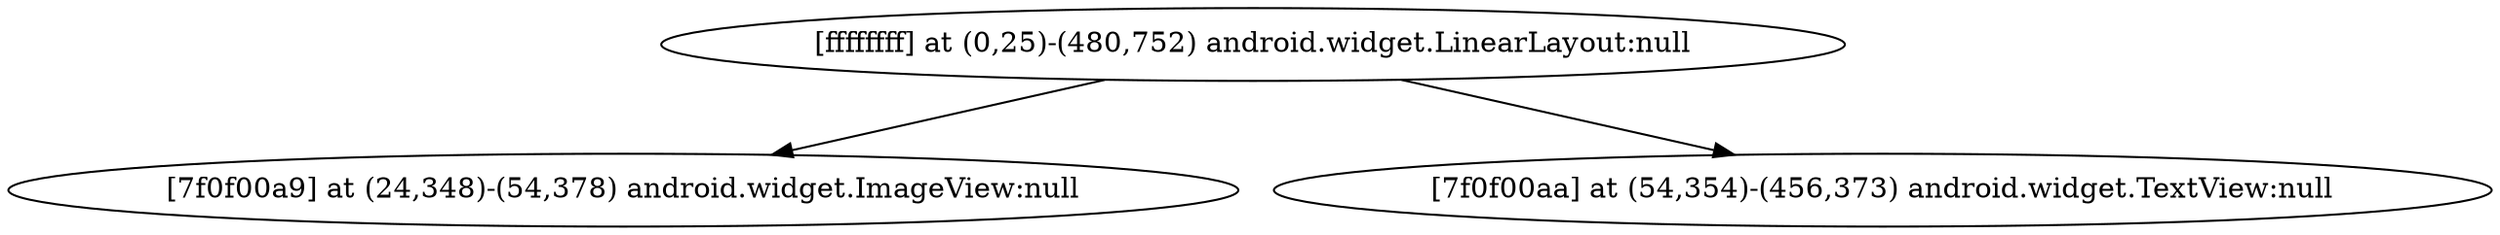 strict digraph G {
  1 [ label="[ffffffff] at (0,25)-(480,752) android.widget.LinearLayout:null" ];
  2 [ label="[7f0f00a9] at (24,348)-(54,378) android.widget.ImageView:null" ];
  3 [ label="[7f0f00aa] at (54,354)-(456,373) android.widget.TextView:null" ];
  1 -> 2;
  1 -> 3;
}
